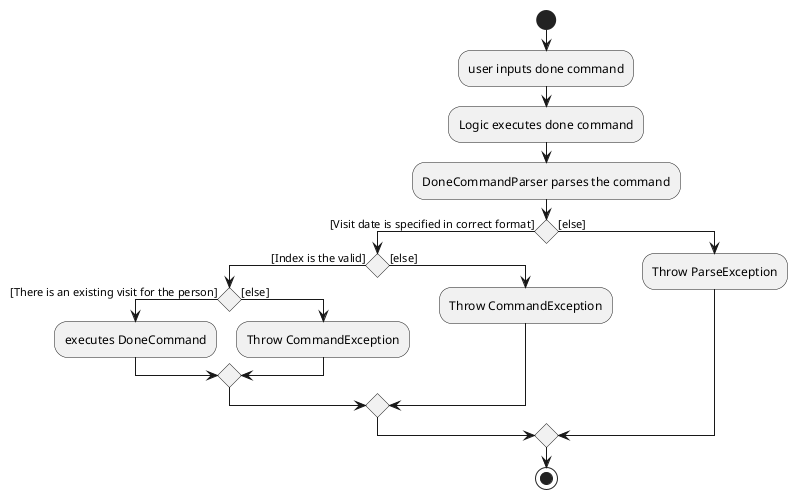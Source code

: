 @startuml
start
:user inputs done command;
:Logic executes done command;
:DoneCommandParser parses the command;

if () then ([Visit date is specified in correct format])
    if () then ([Index is the valid])
        if () then ([There is an existing visit for the person])
            :executes DoneCommand;
        else ([else])
            :Throw CommandException;
        endif

    else ([else])
        :Throw CommandException;
    endif

else ([else])
    :Throw ParseException;

endif
stop

@enduml
